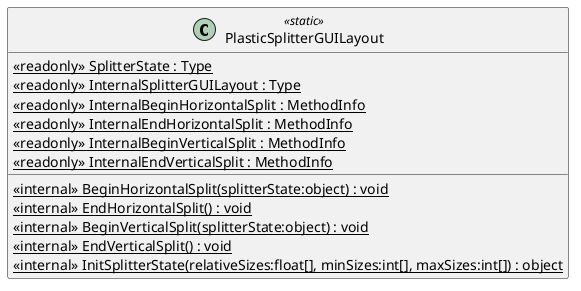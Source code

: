 @startuml
class PlasticSplitterGUILayout <<static>> {
    <<internal>> {static} BeginHorizontalSplit(splitterState:object) : void
    <<internal>> {static} EndHorizontalSplit() : void
    <<internal>> {static} BeginVerticalSplit(splitterState:object) : void
    <<internal>> {static} EndVerticalSplit() : void
    <<internal>> {static} InitSplitterState(relativeSizes:float[], minSizes:int[], maxSizes:int[]) : object
    {static} <<readonly>> SplitterState : Type
    {static} <<readonly>> InternalSplitterGUILayout : Type
    {static} <<readonly>> InternalBeginHorizontalSplit : MethodInfo
    {static} <<readonly>> InternalEndHorizontalSplit : MethodInfo
    {static} <<readonly>> InternalBeginVerticalSplit : MethodInfo
    {static} <<readonly>> InternalEndVerticalSplit : MethodInfo
}
@enduml

